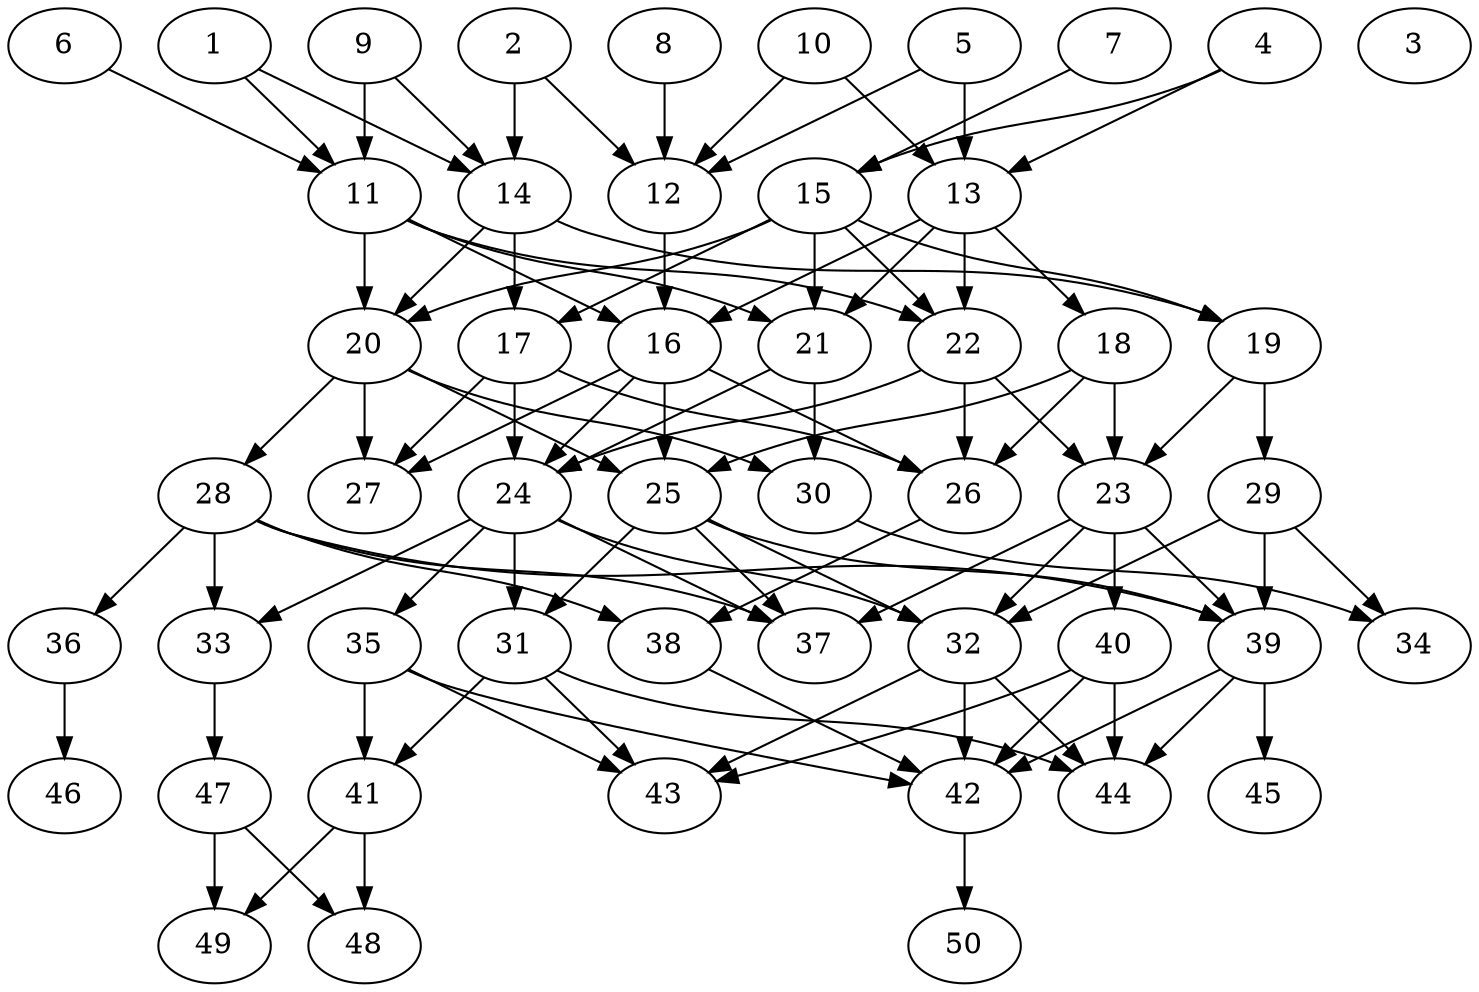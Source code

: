 // DAG automatically generated by daggen at Thu Oct  3 14:07:56 2019
// ./daggen --dot -n 50 --ccr 0.4 --fat 0.5 --regular 0.5 --density 0.5 --mindata 5242880 --maxdata 52428800 
digraph G {
  1 [size="82001920", alpha="0.10", expect_size="32800768"] 
  1 -> 11 [size ="32800768"]
  1 -> 14 [size ="32800768"]
  2 [size="97528320", alpha="0.16", expect_size="39011328"] 
  2 -> 12 [size ="39011328"]
  2 -> 14 [size ="39011328"]
  3 [size="56401920", alpha="0.10", expect_size="22560768"] 
  4 [size="103104000", alpha="0.05", expect_size="41241600"] 
  4 -> 13 [size ="41241600"]
  4 -> 15 [size ="41241600"]
  5 [size="104578560", alpha="0.14", expect_size="41831424"] 
  5 -> 12 [size ="41831424"]
  5 -> 13 [size ="41831424"]
  6 [size="30632960", alpha="0.10", expect_size="12253184"] 
  6 -> 11 [size ="12253184"]
  7 [size="88005120", alpha="0.14", expect_size="35202048"] 
  7 -> 15 [size ="35202048"]
  8 [size="90396160", alpha="0.02", expect_size="36158464"] 
  8 -> 12 [size ="36158464"]
  9 [size="89564160", alpha="0.14", expect_size="35825664"] 
  9 -> 11 [size ="35825664"]
  9 -> 14 [size ="35825664"]
  10 [size="54154240", alpha="0.06", expect_size="21661696"] 
  10 -> 12 [size ="21661696"]
  10 -> 13 [size ="21661696"]
  11 [size="82718720", alpha="0.06", expect_size="33087488"] 
  11 -> 16 [size ="33087488"]
  11 -> 20 [size ="33087488"]
  11 -> 21 [size ="33087488"]
  11 -> 22 [size ="33087488"]
  12 [size="25262080", alpha="0.14", expect_size="10104832"] 
  12 -> 16 [size ="10104832"]
  13 [size="122168320", alpha="0.12", expect_size="48867328"] 
  13 -> 16 [size ="48867328"]
  13 -> 18 [size ="48867328"]
  13 -> 21 [size ="48867328"]
  13 -> 22 [size ="48867328"]
  14 [size="64632320", alpha="0.07", expect_size="25852928"] 
  14 -> 17 [size ="25852928"]
  14 -> 19 [size ="25852928"]
  14 -> 20 [size ="25852928"]
  15 [size="93076480", alpha="0.02", expect_size="37230592"] 
  15 -> 17 [size ="37230592"]
  15 -> 19 [size ="37230592"]
  15 -> 20 [size ="37230592"]
  15 -> 21 [size ="37230592"]
  15 -> 22 [size ="37230592"]
  16 [size="57584640", alpha="0.00", expect_size="23033856"] 
  16 -> 24 [size ="23033856"]
  16 -> 25 [size ="23033856"]
  16 -> 26 [size ="23033856"]
  16 -> 27 [size ="23033856"]
  17 [size="114304000", alpha="0.03", expect_size="45721600"] 
  17 -> 24 [size ="45721600"]
  17 -> 26 [size ="45721600"]
  17 -> 27 [size ="45721600"]
  18 [size="76490240", alpha="0.08", expect_size="30596096"] 
  18 -> 23 [size ="30596096"]
  18 -> 25 [size ="30596096"]
  18 -> 26 [size ="30596096"]
  19 [size="88896000", alpha="0.19", expect_size="35558400"] 
  19 -> 23 [size ="35558400"]
  19 -> 29 [size ="35558400"]
  20 [size="53916160", alpha="0.09", expect_size="21566464"] 
  20 -> 25 [size ="21566464"]
  20 -> 27 [size ="21566464"]
  20 -> 28 [size ="21566464"]
  20 -> 30 [size ="21566464"]
  21 [size="86881280", alpha="0.11", expect_size="34752512"] 
  21 -> 24 [size ="34752512"]
  21 -> 30 [size ="34752512"]
  22 [size="123781120", alpha="0.07", expect_size="49512448"] 
  22 -> 23 [size ="49512448"]
  22 -> 24 [size ="49512448"]
  22 -> 26 [size ="49512448"]
  23 [size="85972480", alpha="0.11", expect_size="34388992"] 
  23 -> 32 [size ="34388992"]
  23 -> 37 [size ="34388992"]
  23 -> 39 [size ="34388992"]
  23 -> 40 [size ="34388992"]
  24 [size="36730880", alpha="0.09", expect_size="14692352"] 
  24 -> 31 [size ="14692352"]
  24 -> 32 [size ="14692352"]
  24 -> 33 [size ="14692352"]
  24 -> 35 [size ="14692352"]
  24 -> 37 [size ="14692352"]
  25 [size="77908480", alpha="0.03", expect_size="31163392"] 
  25 -> 31 [size ="31163392"]
  25 -> 32 [size ="31163392"]
  25 -> 37 [size ="31163392"]
  25 -> 39 [size ="31163392"]
  26 [size="90557440", alpha="0.01", expect_size="36222976"] 
  26 -> 38 [size ="36222976"]
  27 [size="92469760", alpha="0.11", expect_size="36987904"] 
  28 [size="112325120", alpha="0.14", expect_size="44930048"] 
  28 -> 33 [size ="44930048"]
  28 -> 36 [size ="44930048"]
  28 -> 37 [size ="44930048"]
  28 -> 38 [size ="44930048"]
  28 -> 39 [size ="44930048"]
  29 [size="42562560", alpha="0.09", expect_size="17025024"] 
  29 -> 32 [size ="17025024"]
  29 -> 34 [size ="17025024"]
  29 -> 39 [size ="17025024"]
  30 [size="37135360", alpha="0.12", expect_size="14854144"] 
  30 -> 34 [size ="14854144"]
  31 [size="91348480", alpha="0.07", expect_size="36539392"] 
  31 -> 41 [size ="36539392"]
  31 -> 43 [size ="36539392"]
  31 -> 44 [size ="36539392"]
  32 [size="38169600", alpha="0.04", expect_size="15267840"] 
  32 -> 42 [size ="15267840"]
  32 -> 43 [size ="15267840"]
  32 -> 44 [size ="15267840"]
  33 [size="79984640", alpha="0.19", expect_size="31993856"] 
  33 -> 47 [size ="31993856"]
  34 [size="24161280", alpha="0.03", expect_size="9664512"] 
  35 [size="78661120", alpha="0.01", expect_size="31464448"] 
  35 -> 41 [size ="31464448"]
  35 -> 42 [size ="31464448"]
  35 -> 43 [size ="31464448"]
  36 [size="99031040", alpha="0.06", expect_size="39612416"] 
  36 -> 46 [size ="39612416"]
  37 [size="102794240", alpha="0.08", expect_size="41117696"] 
  38 [size="46888960", alpha="0.01", expect_size="18755584"] 
  38 -> 42 [size ="18755584"]
  39 [size="126566400", alpha="0.07", expect_size="50626560"] 
  39 -> 42 [size ="50626560"]
  39 -> 44 [size ="50626560"]
  39 -> 45 [size ="50626560"]
  40 [size="64394240", alpha="0.20", expect_size="25757696"] 
  40 -> 42 [size ="25757696"]
  40 -> 43 [size ="25757696"]
  40 -> 44 [size ="25757696"]
  41 [size="19379200", alpha="0.05", expect_size="7751680"] 
  41 -> 48 [size ="7751680"]
  41 -> 49 [size ="7751680"]
  42 [size="61135360", alpha="0.09", expect_size="24454144"] 
  42 -> 50 [size ="24454144"]
  43 [size="83857920", alpha="0.05", expect_size="33543168"] 
  44 [size="78640640", alpha="0.06", expect_size="31456256"] 
  45 [size="97013760", alpha="0.17", expect_size="38805504"] 
  46 [size="100979200", alpha="0.02", expect_size="40391680"] 
  47 [size="17052160", alpha="0.20", expect_size="6820864"] 
  47 -> 48 [size ="6820864"]
  47 -> 49 [size ="6820864"]
  48 [size="64394240", alpha="0.14", expect_size="25757696"] 
  49 [size="70458880", alpha="0.14", expect_size="28183552"] 
  50 [size="111040000", alpha="0.18", expect_size="44416000"] 
}
